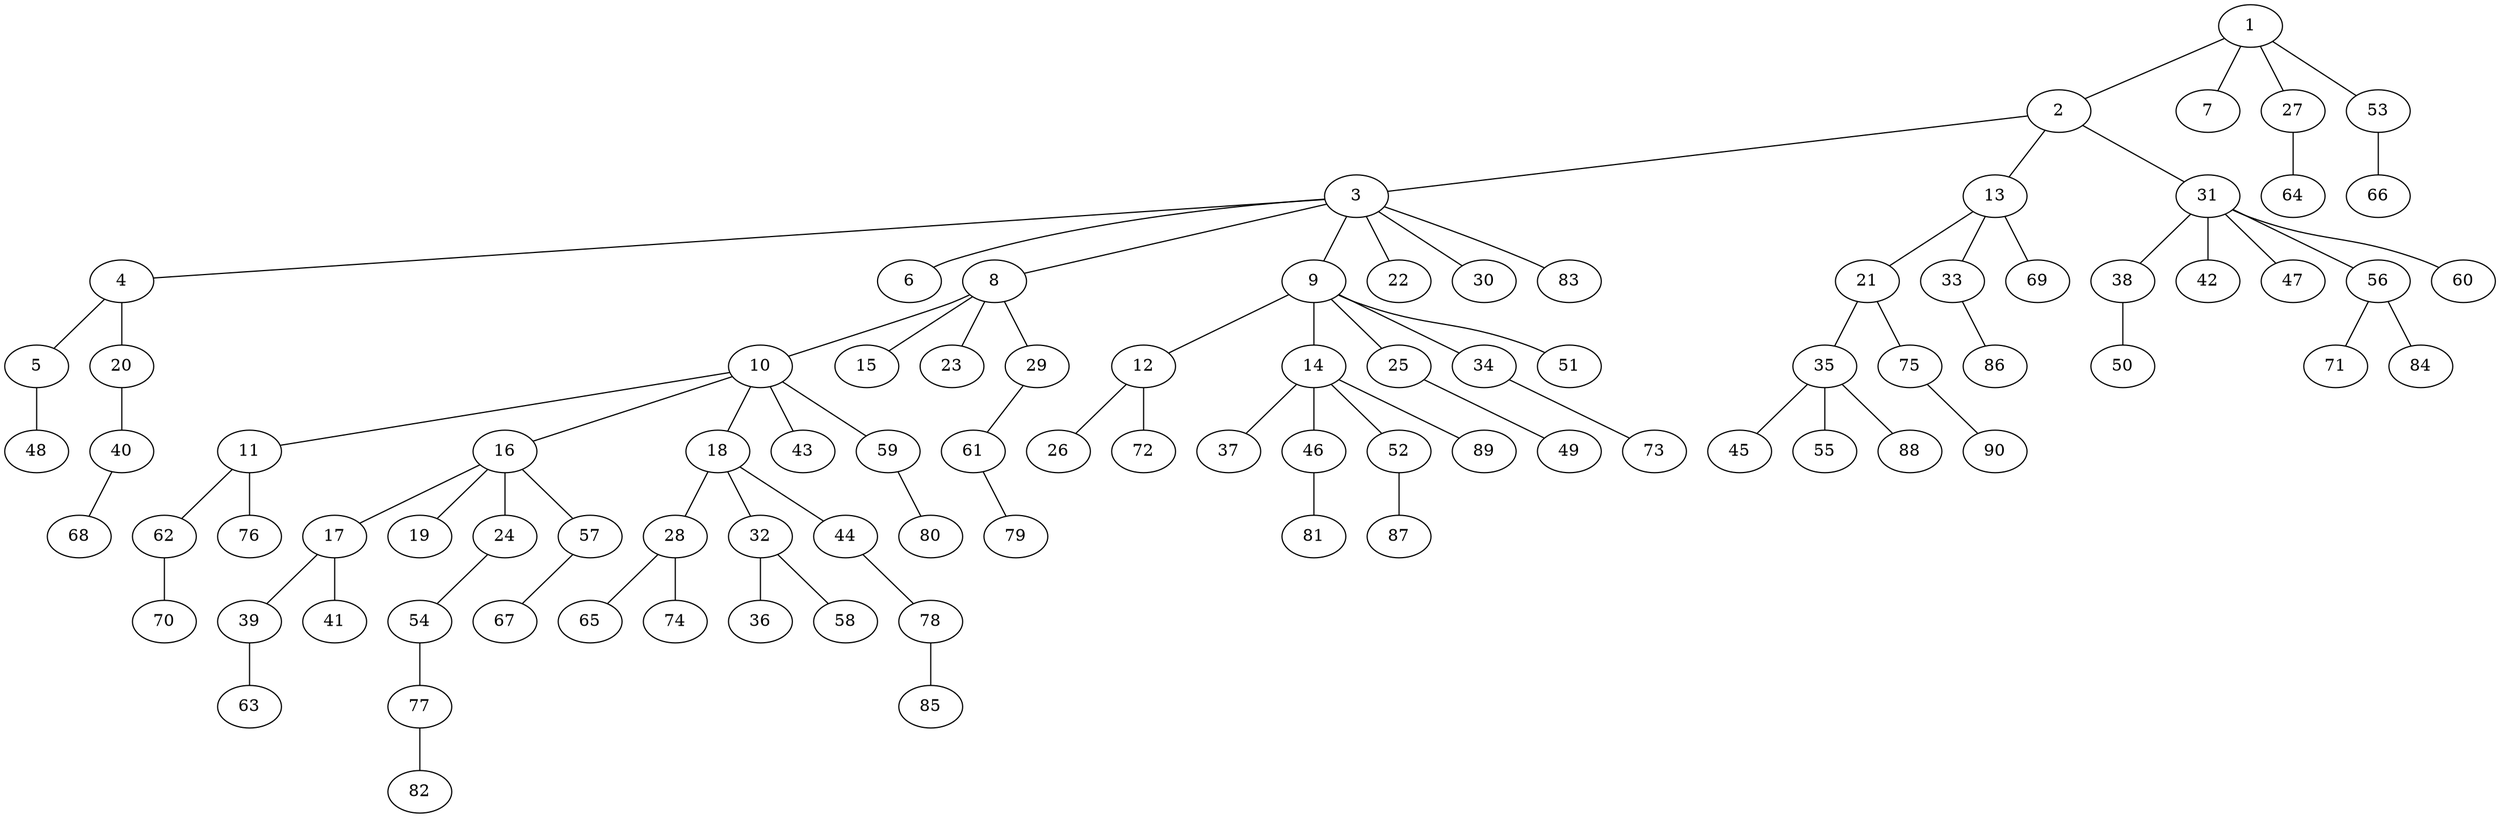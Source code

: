 graph graphname {1--2
1--7
1--27
1--53
2--3
2--13
2--31
3--4
3--6
3--8
3--9
3--22
3--30
3--83
4--5
4--20
5--48
8--10
8--15
8--23
8--29
9--12
9--14
9--25
9--34
9--51
10--11
10--16
10--18
10--43
10--59
11--62
11--76
12--26
12--72
13--21
13--33
13--69
14--37
14--46
14--52
14--89
16--17
16--19
16--24
16--57
17--39
17--41
18--28
18--32
18--44
20--40
21--35
21--75
24--54
25--49
27--64
28--65
28--74
29--61
31--38
31--42
31--47
31--56
31--60
32--36
32--58
33--86
34--73
35--45
35--55
35--88
38--50
39--63
40--68
44--78
46--81
52--87
53--66
54--77
56--71
56--84
57--67
59--80
61--79
62--70
75--90
77--82
78--85
}